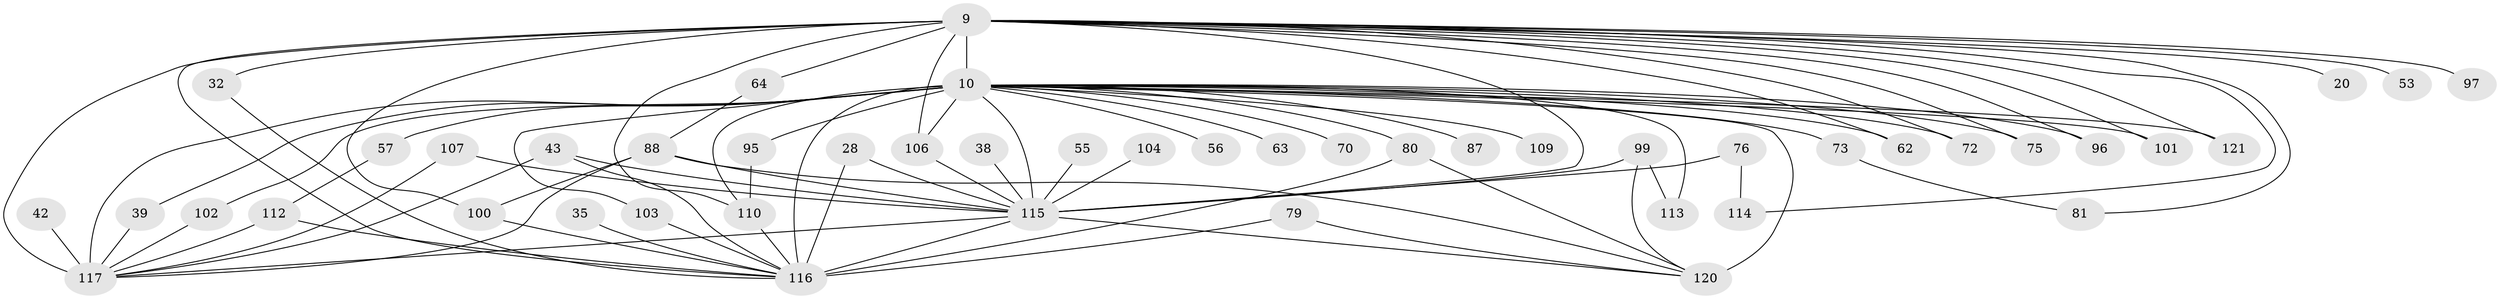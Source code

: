 // original degree distribution, {25: 0.024793388429752067, 27: 0.008264462809917356, 21: 0.008264462809917356, 17: 0.008264462809917356, 14: 0.008264462809917356, 23: 0.008264462809917356, 24: 0.008264462809917356, 26: 0.008264462809917356, 6: 0.008264462809917356, 5: 0.049586776859504134, 4: 0.09090909090909091, 7: 0.024793388429752067, 2: 0.5289256198347108, 3: 0.21487603305785125}
// Generated by graph-tools (version 1.1) at 2025/48/03/04/25 21:48:08]
// undirected, 48 vertices, 86 edges
graph export_dot {
graph [start="1"]
  node [color=gray90,style=filled];
  9 [super="+1"];
  10 [super="+7+8"];
  20;
  28;
  32;
  35;
  38;
  39;
  42;
  43 [super="+40"];
  53;
  55;
  56;
  57;
  62;
  63;
  64;
  70;
  72;
  73;
  75;
  76;
  79;
  80 [super="+13+45+31"];
  81;
  87;
  88 [super="+86+77"];
  95 [super="+78"];
  96 [super="+33"];
  97;
  99 [super="+19"];
  100 [super="+21"];
  101;
  102;
  103 [super="+41"];
  104;
  106 [super="+90+47+51+93"];
  107;
  109;
  110 [super="+105"];
  112 [super="+92"];
  113 [super="+69"];
  114;
  115 [super="+5"];
  116 [super="+82+65+111"];
  117 [super="+108+85+50+91+71"];
  120 [super="+94+119+61+118"];
  121;
  9 -- 10 [weight=8];
  9 -- 20 [weight=2];
  9 -- 53 [weight=2];
  9 -- 62;
  9 -- 64;
  9 -- 72;
  9 -- 81;
  9 -- 97 [weight=2];
  9 -- 114;
  9 -- 121;
  9 -- 75;
  9 -- 32;
  9 -- 96;
  9 -- 101;
  9 -- 110 [weight=2];
  9 -- 117 [weight=9];
  9 -- 100;
  9 -- 106 [weight=2];
  9 -- 115 [weight=4];
  9 -- 116 [weight=5];
  10 -- 57 [weight=2];
  10 -- 63 [weight=2];
  10 -- 70 [weight=2];
  10 -- 73 [weight=2];
  10 -- 87 [weight=2];
  10 -- 95 [weight=3];
  10 -- 113 [weight=2];
  10 -- 101;
  10 -- 109 [weight=2];
  10 -- 115 [weight=9];
  10 -- 62;
  10 -- 39;
  10 -- 56 [weight=2];
  10 -- 72;
  10 -- 75;
  10 -- 80 [weight=4];
  10 -- 102;
  10 -- 103;
  10 -- 121;
  10 -- 117 [weight=7];
  10 -- 110;
  10 -- 116 [weight=20];
  10 -- 106 [weight=3];
  10 -- 96 [weight=2];
  10 -- 120 [weight=7];
  28 -- 115;
  28 -- 116;
  32 -- 116;
  35 -- 116;
  38 -- 115 [weight=2];
  39 -- 117;
  42 -- 117;
  43 -- 117;
  43 -- 115;
  43 -- 116;
  55 -- 115 [weight=2];
  57 -- 112;
  64 -- 88;
  73 -- 81;
  76 -- 114;
  76 -- 115 [weight=2];
  79 -- 116;
  79 -- 120;
  80 -- 120;
  80 -- 116;
  88 -- 100;
  88 -- 115 [weight=2];
  88 -- 117 [weight=2];
  88 -- 120 [weight=2];
  95 -- 110;
  99 -- 115 [weight=2];
  99 -- 113;
  99 -- 120;
  100 -- 116;
  102 -- 117;
  103 -- 116 [weight=2];
  104 -- 115 [weight=2];
  106 -- 115 [weight=2];
  107 -- 115;
  107 -- 117;
  110 -- 116 [weight=2];
  112 -- 117 [weight=2];
  112 -- 116;
  115 -- 117;
  115 -- 120 [weight=2];
  115 -- 116 [weight=7];
}
